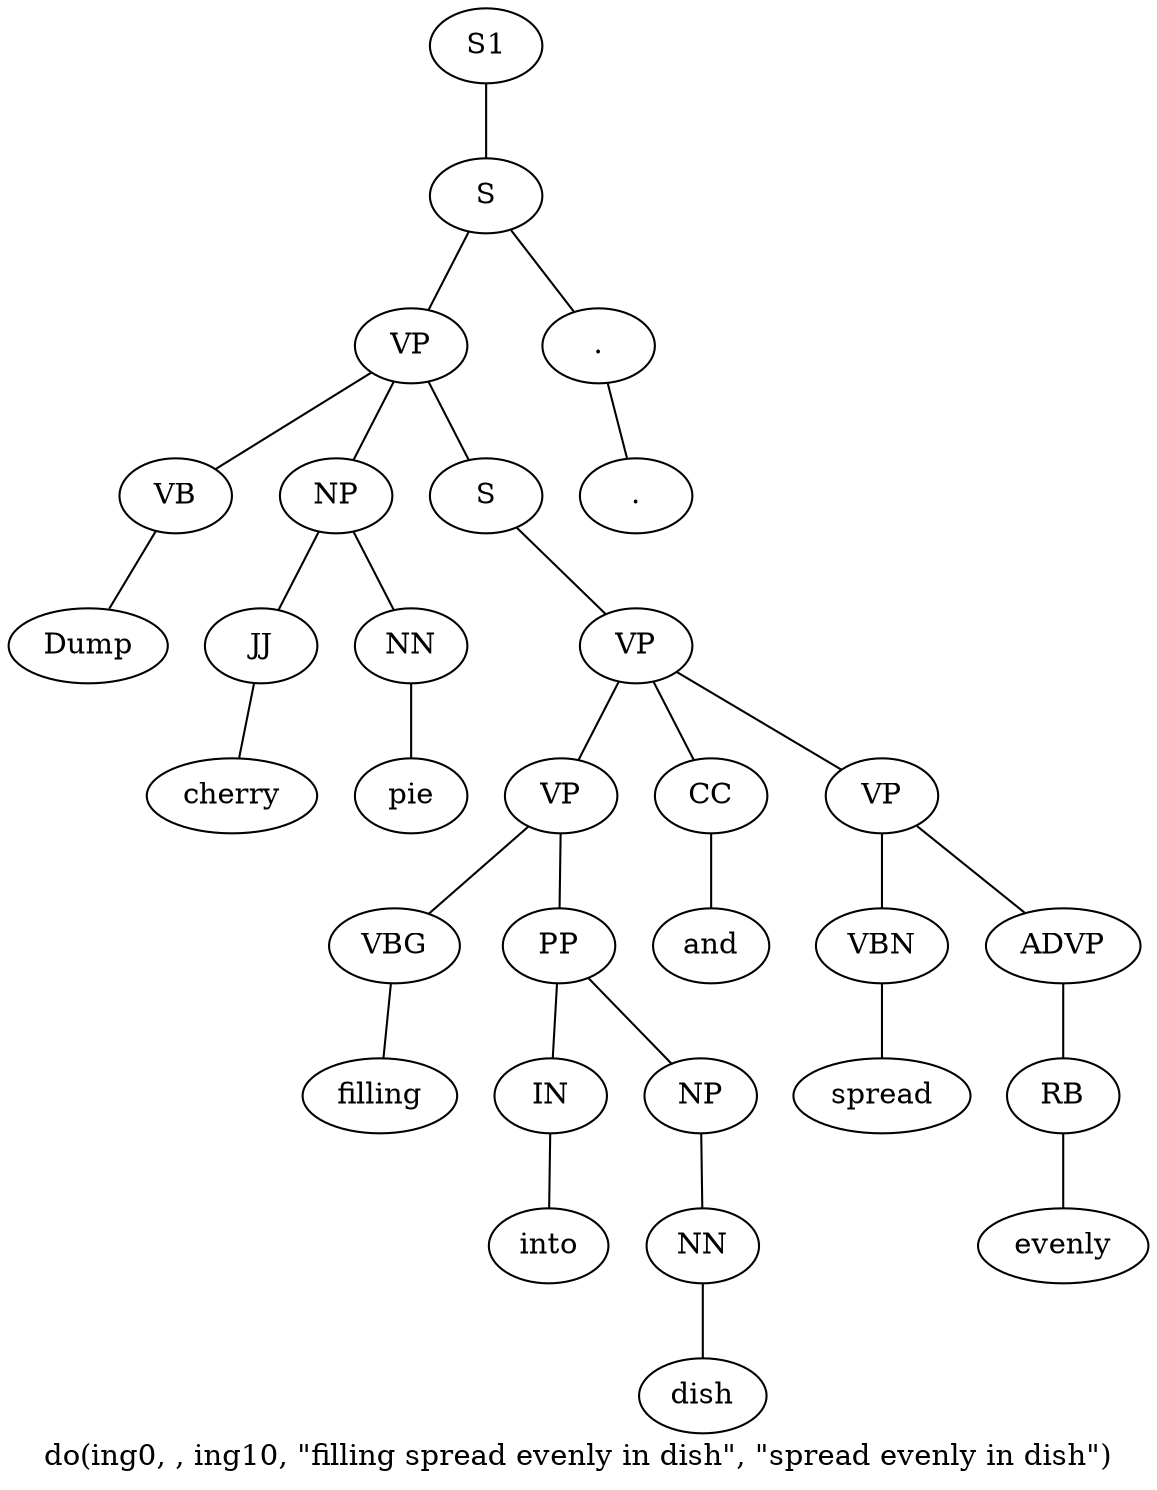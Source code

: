 graph SyntaxGraph {
	label = "do(ing0, , ing10, \"filling spread evenly in dish\", \"spread evenly in dish\")";
	Node0 [label="S1"];
	Node1 [label="S"];
	Node2 [label="VP"];
	Node3 [label="VB"];
	Node4 [label="Dump"];
	Node5 [label="NP"];
	Node6 [label="JJ"];
	Node7 [label="cherry"];
	Node8 [label="NN"];
	Node9 [label="pie"];
	Node10 [label="S"];
	Node11 [label="VP"];
	Node12 [label="VP"];
	Node13 [label="VBG"];
	Node14 [label="filling"];
	Node15 [label="PP"];
	Node16 [label="IN"];
	Node17 [label="into"];
	Node18 [label="NP"];
	Node19 [label="NN"];
	Node20 [label="dish"];
	Node21 [label="CC"];
	Node22 [label="and"];
	Node23 [label="VP"];
	Node24 [label="VBN"];
	Node25 [label="spread"];
	Node26 [label="ADVP"];
	Node27 [label="RB"];
	Node28 [label="evenly"];
	Node29 [label="."];
	Node30 [label="."];

	Node0 -- Node1;
	Node1 -- Node2;
	Node1 -- Node29;
	Node2 -- Node3;
	Node2 -- Node5;
	Node2 -- Node10;
	Node3 -- Node4;
	Node5 -- Node6;
	Node5 -- Node8;
	Node6 -- Node7;
	Node8 -- Node9;
	Node10 -- Node11;
	Node11 -- Node12;
	Node11 -- Node21;
	Node11 -- Node23;
	Node12 -- Node13;
	Node12 -- Node15;
	Node13 -- Node14;
	Node15 -- Node16;
	Node15 -- Node18;
	Node16 -- Node17;
	Node18 -- Node19;
	Node19 -- Node20;
	Node21 -- Node22;
	Node23 -- Node24;
	Node23 -- Node26;
	Node24 -- Node25;
	Node26 -- Node27;
	Node27 -- Node28;
	Node29 -- Node30;
}